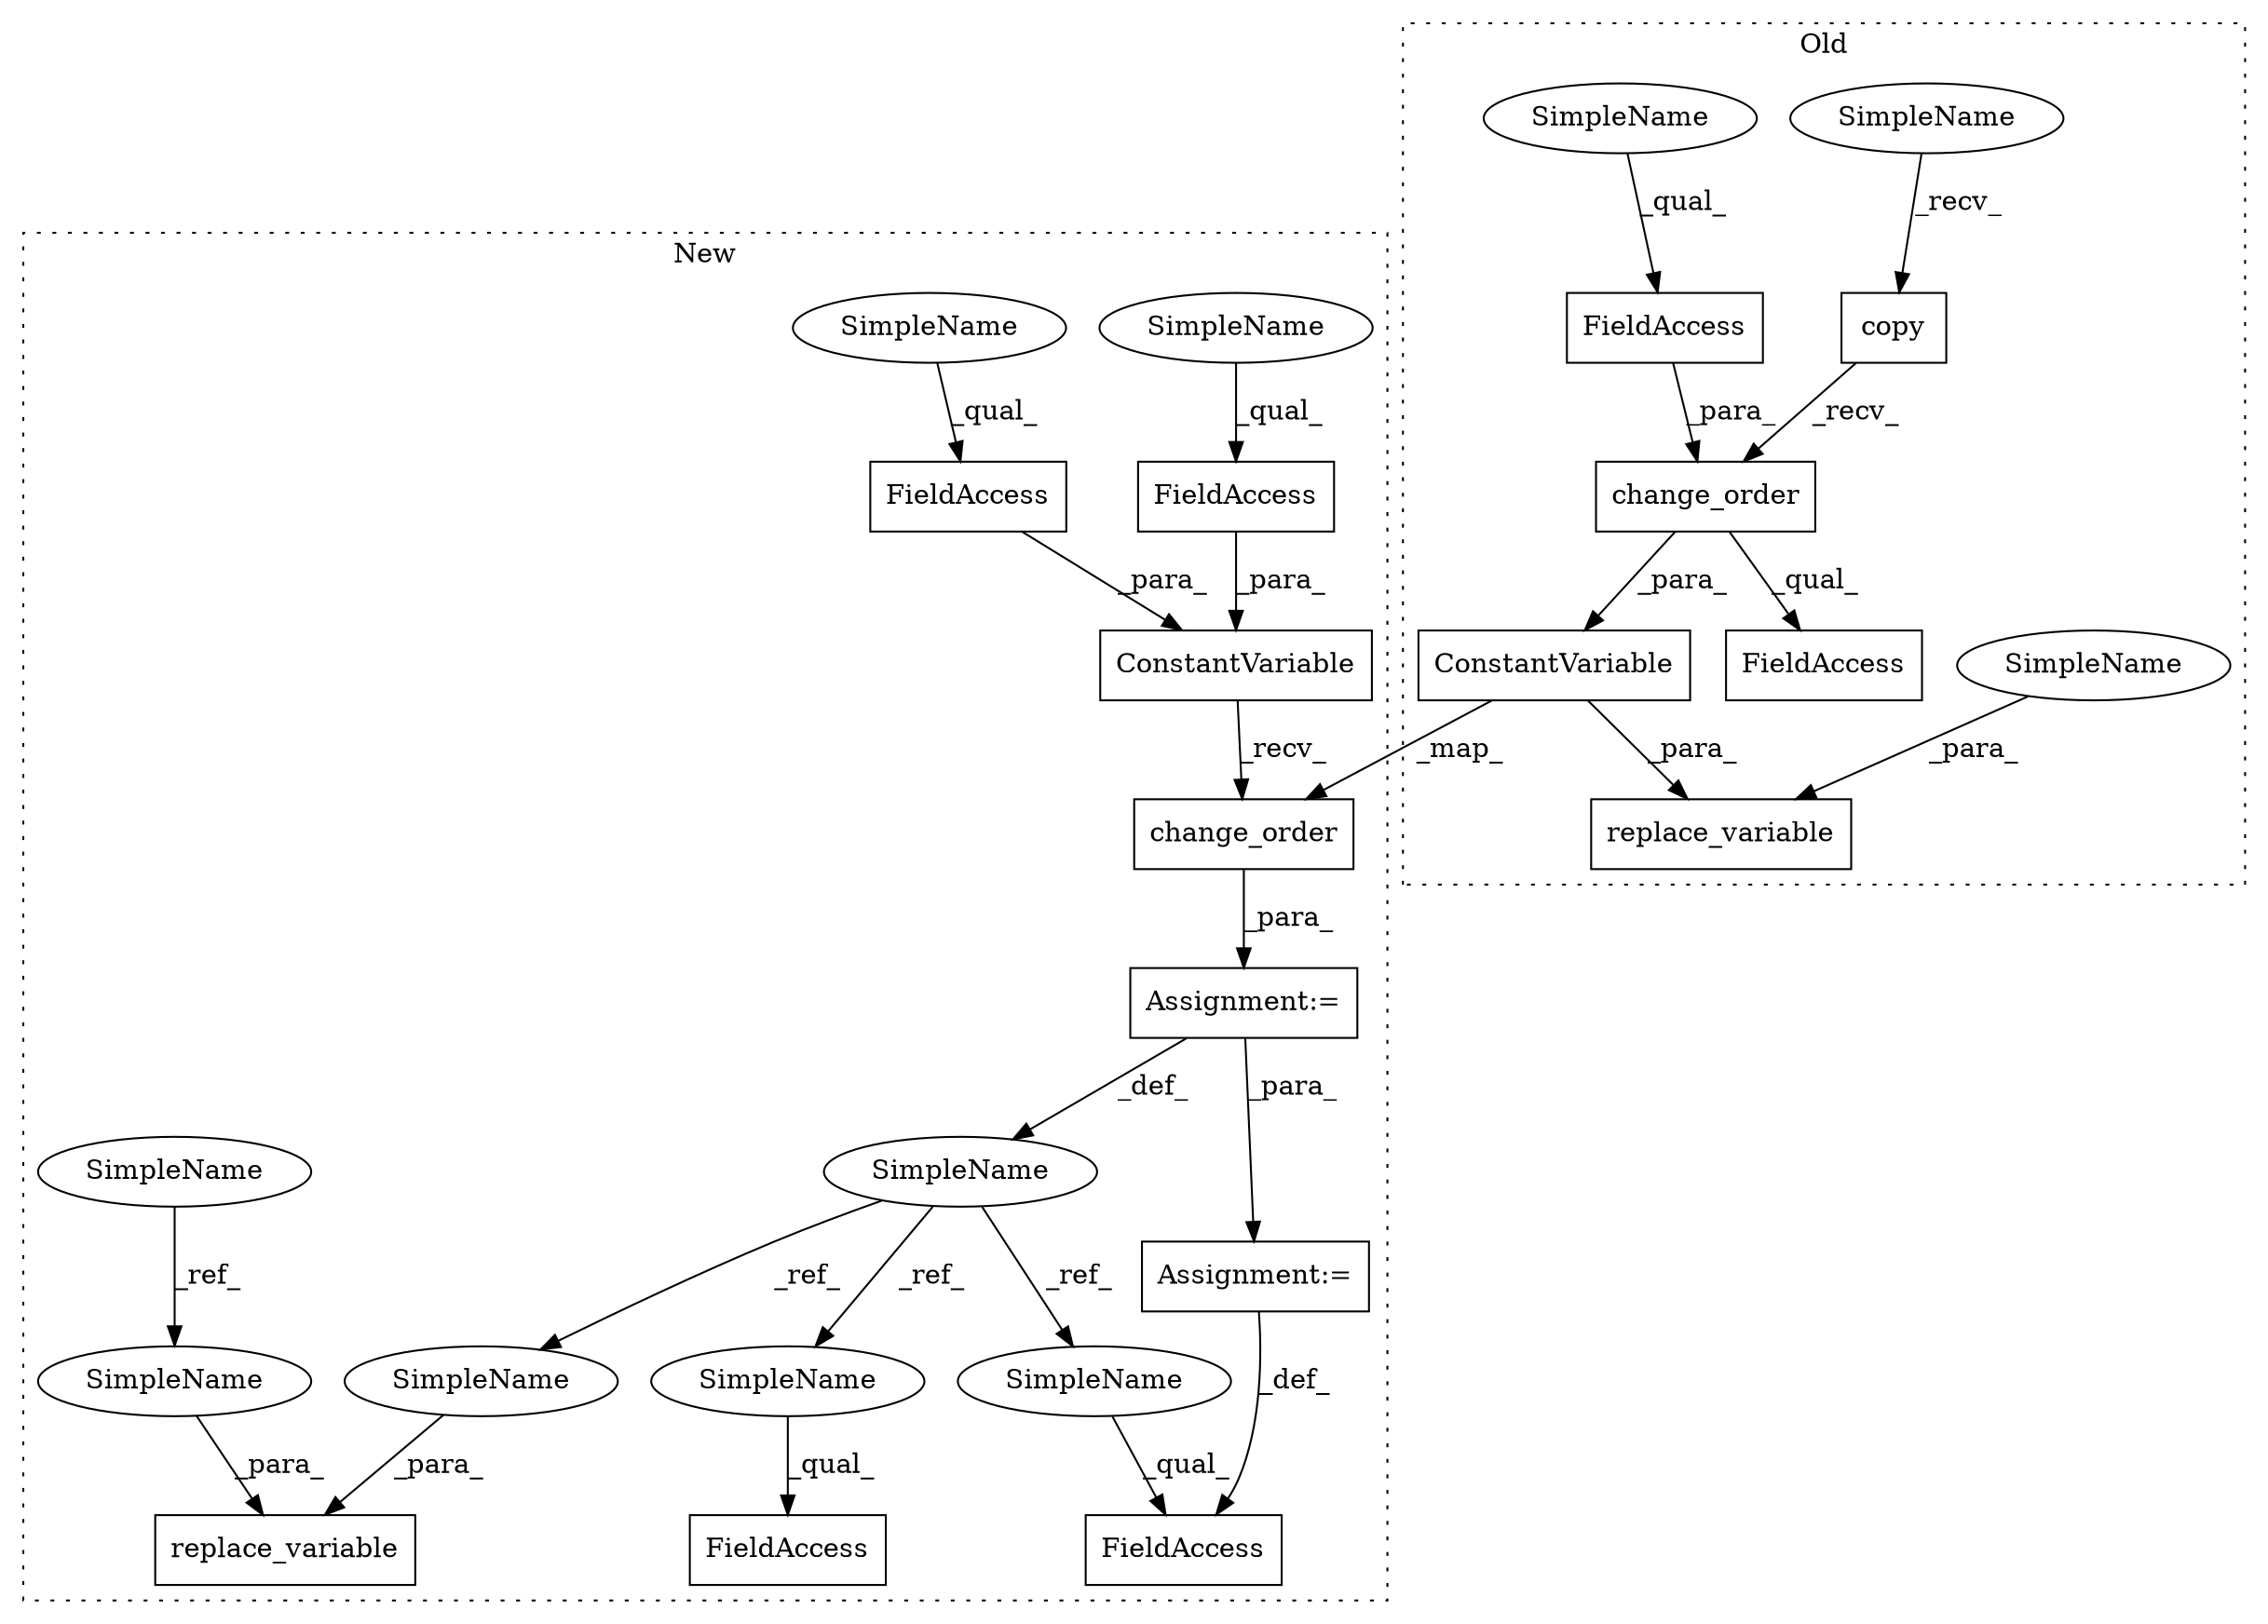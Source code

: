 digraph G {
subgraph cluster0 {
1 [label="change_order" a="32" s="524,544" l="13,1" shape="box"];
3 [label="FieldAccess" a="22" s="537" l="7" shape="box"];
4 [label="ConstantVariable" a="32" s="486,559" l="17,1" shape="box"];
7 [label="replace_variable" a="32" s="461,560" l="17,1" shape="box"];
11 [label="FieldAccess" a="22" s="514" l="36" shape="box"];
15 [label="copy" a="32" s="517" l="6" shape="box"];
19 [label="SimpleName" a="42" s="514" l="2" shape="ellipse"];
20 [label="SimpleName" a="42" s="484" l="1" shape="ellipse"];
21 [label="SimpleName" a="42" s="537" l="1" shape="ellipse"];
label = "Old";
style="dotted";
}
subgraph cluster1 {
2 [label="replace_variable" a="32" s="583,613" l="17,1" shape="box"];
5 [label="change_order" a="32" s="504,524" l="13,1" shape="box"];
6 [label="SimpleName" a="42" s="415" l="1" shape="ellipse"];
8 [label="ConstantVariable" a="32" s="469,502" l="17,1" shape="box"];
9 [label="SimpleName" a="42" s="463" l="5" shape="ellipse"];
10 [label="FieldAccess" a="22" s="553" l="10" shape="box"];
12 [label="FieldAccess" a="22" s="494" l="8" shape="box"];
13 [label="FieldAccess" a="22" s="531" l="10" shape="box"];
14 [label="FieldAccess" a="22" s="486" l="7" shape="box"];
16 [label="Assignment:=" a="7" s="468" l="1" shape="box"];
17 [label="Assignment:=" a="7" s="541" l="1" shape="box"];
18 [label="SimpleName" a="42" s="606" l="1" shape="ellipse"];
22 [label="SimpleName" a="42" s="494" l="2" shape="ellipse"];
23 [label="SimpleName" a="42" s="486" l="2" shape="ellipse"];
24 [label="SimpleName" a="42" s="608" l="5" shape="ellipse"];
25 [label="SimpleName" a="42" s="531" l="5" shape="ellipse"];
26 [label="SimpleName" a="42" s="553" l="5" shape="ellipse"];
label = "New";
style="dotted";
}
1 -> 4 [label="_para_"];
1 -> 11 [label="_qual_"];
3 -> 1 [label="_para_"];
4 -> 5 [label="_map_"];
4 -> 7 [label="_para_"];
5 -> 16 [label="_para_"];
6 -> 18 [label="_ref_"];
8 -> 5 [label="_recv_"];
9 -> 25 [label="_ref_"];
9 -> 24 [label="_ref_"];
9 -> 26 [label="_ref_"];
12 -> 8 [label="_para_"];
14 -> 8 [label="_para_"];
15 -> 1 [label="_recv_"];
16 -> 17 [label="_para_"];
16 -> 9 [label="_def_"];
17 -> 13 [label="_def_"];
18 -> 2 [label="_para_"];
19 -> 15 [label="_recv_"];
20 -> 7 [label="_para_"];
21 -> 3 [label="_qual_"];
22 -> 12 [label="_qual_"];
23 -> 14 [label="_qual_"];
24 -> 2 [label="_para_"];
25 -> 13 [label="_qual_"];
26 -> 10 [label="_qual_"];
}
